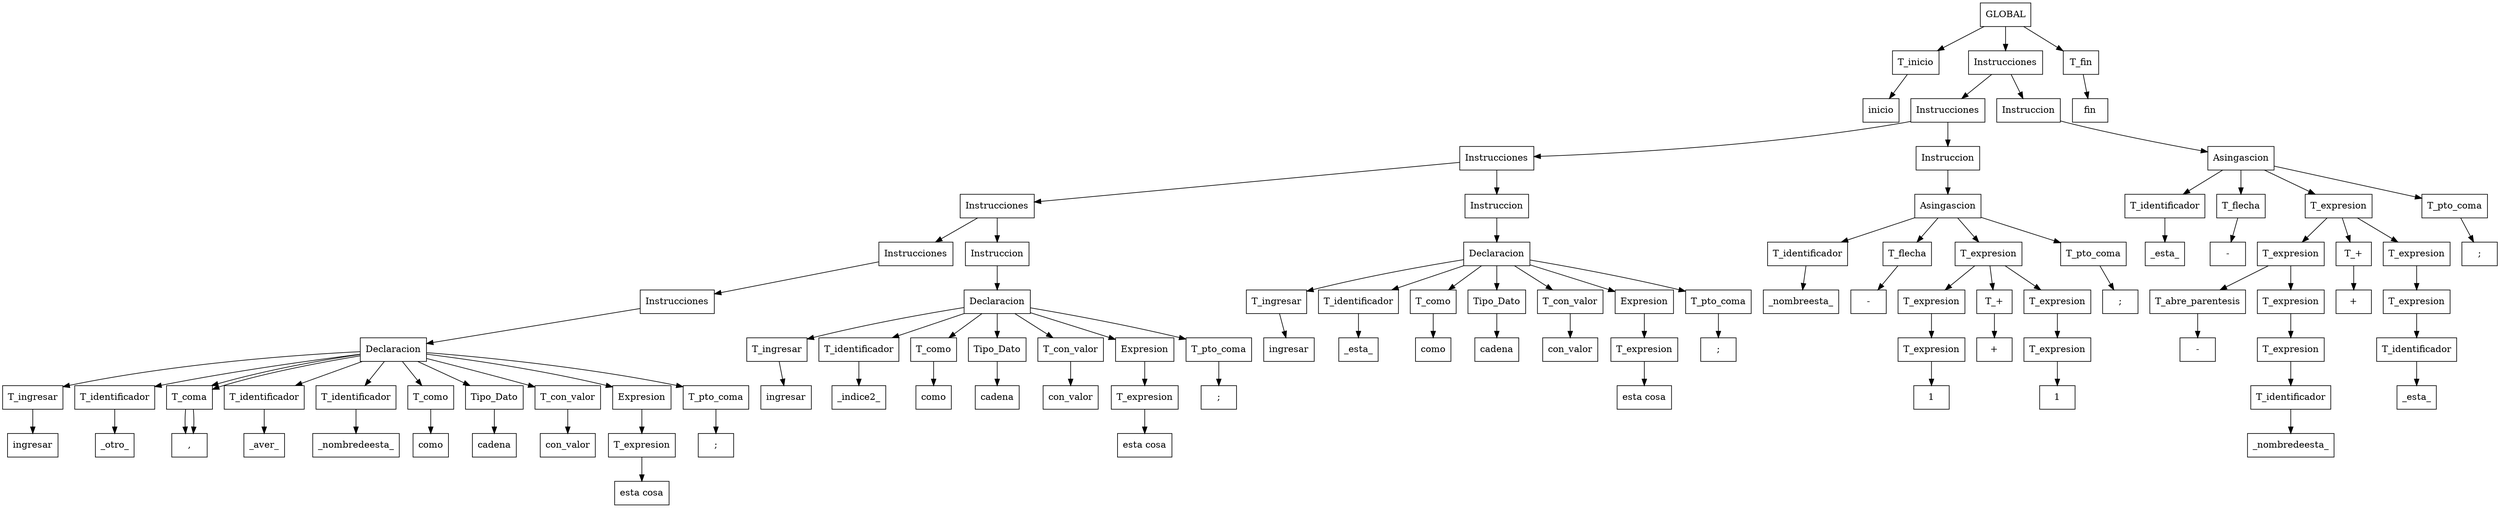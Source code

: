 digraph G{
node[shape="box" shape="record"]
nodo0[label ="GLOBAL"];
nodo1[label ="T_inicio"]; nodo0->nodo1;
nodo2[label ="inicio"]; nodo1->nodo2;
nodo3[label ="Instrucciones"]; nodo0->nodo3;
nodo4[label ="Instrucciones"]; nodo3->nodo4;
nodo5[label ="Instrucciones"]; nodo4->nodo5;
nodo6[label ="Instrucciones"]; nodo5->nodo6;
nodo7[label ="Instrucciones"]; nodo6->nodo7;
nodo8[label ="Instrucciones"]; nodo7->nodo8;
nodo9[label ="Declaracion"]; nodo8->nodo9;
nodo10[label ="T_ingresar"]; nodo9->nodo10;
nodo11[label ="ingresar"]; nodo10->nodo11;
nodo12[label ="T_identificador"]; nodo9->nodo12;
nodo13[label ="_otro_"]; nodo12->nodo13;
nodo18[label ="T_coma"]; nodo9->nodo18;
nodo19[label =","]; nodo18->nodo19;
nodo16[label ="T_identificador"]; nodo9->nodo16;
nodo17[label ="_aver_"]; nodo16->nodo17;
nodo18[label ="T_coma"]; nodo9->nodo18;
nodo19[label =","]; nodo18->nodo19;
nodo20[label ="T_identificador"]; nodo9->nodo20;
nodo21[label ="_nombredeesta_"]; nodo20->nodo21;
nodo22[label ="T_como"]; nodo9->nodo22;
nodo23[label ="como"]; nodo22->nodo23;
nodo24[label ="Tipo_Dato"]; nodo9->nodo24;
nodo25[label ="cadena"]; nodo24->nodo25;
nodo26[label ="T_con_valor"]; nodo9->nodo26;
nodo27[label ="con_valor"]; nodo26->nodo27;
nodo28[label ="Expresion"]; nodo9->nodo28;
nodo29[label ="T_expresion"]; nodo28->nodo29;
nodo30[label ="esta cosa"]; nodo29->nodo30;
nodo31[label ="T_pto_coma"]; nodo9->nodo31;
nodo32[label =";"]; nodo31->nodo32;
nodo33[label ="Instruccion"]; nodo6->nodo33;
nodo34[label ="Declaracion"]; nodo33->nodo34;
nodo35[label ="T_ingresar"]; nodo34->nodo35;
nodo36[label ="ingresar"]; nodo35->nodo36;
nodo37[label ="T_identificador"]; nodo34->nodo37;
nodo38[label ="_indice2_"]; nodo37->nodo38;
nodo39[label ="T_como"]; nodo34->nodo39;
nodo40[label ="como"]; nodo39->nodo40;
nodo41[label ="Tipo_Dato"]; nodo34->nodo41;
nodo42[label ="cadena"]; nodo41->nodo42;
nodo43[label ="T_con_valor"]; nodo34->nodo43;
nodo44[label ="con_valor"]; nodo43->nodo44;
nodo45[label ="Expresion"]; nodo34->nodo45;
nodo46[label ="T_expresion"]; nodo45->nodo46;
nodo47[label ="esta cosa"]; nodo46->nodo47;
nodo48[label ="T_pto_coma"]; nodo34->nodo48;
nodo49[label =";"]; nodo48->nodo49;
nodo50[label ="Instruccion"]; nodo5->nodo50;
nodo51[label ="Declaracion"]; nodo50->nodo51;
nodo52[label ="T_ingresar"]; nodo51->nodo52;
nodo53[label ="ingresar"]; nodo52->nodo53;
nodo54[label ="T_identificador"]; nodo51->nodo54;
nodo55[label ="_esta_"]; nodo54->nodo55;
nodo56[label ="T_como"]; nodo51->nodo56;
nodo57[label ="como"]; nodo56->nodo57;
nodo58[label ="Tipo_Dato"]; nodo51->nodo58;
nodo59[label ="cadena"]; nodo58->nodo59;
nodo60[label ="T_con_valor"]; nodo51->nodo60;
nodo61[label ="con_valor"]; nodo60->nodo61;
nodo62[label ="Expresion"]; nodo51->nodo62;
nodo63[label ="T_expresion"]; nodo62->nodo63;
nodo64[label ="esta cosa"]; nodo63->nodo64;
nodo65[label ="T_pto_coma"]; nodo51->nodo65;
nodo66[label =";"]; nodo65->nodo66;
nodo67[label ="Instruccion"]; nodo4->nodo67;
nodo68[label ="Asingascion"]; nodo67->nodo68;
nodo69[label ="T_identificador"]; nodo68->nodo69;
nodo70[label ="_nombreesta_"]; nodo69->nodo70;
nodo71[label ="T_flecha"]; nodo68->nodo71;
nodo72[label ="-"]; nodo71->nodo72;
nodo73[label ="T_expresion"]; nodo68->nodo73;
nodo74[label ="T_expresion"]; nodo73->nodo74;
nodo75[label ="T_expresion"]; nodo74->nodo75;
nodo76[label ="1"]; nodo75->nodo76;
nodo77[label ="T_+"]; nodo73->nodo77;
nodo78[label ="+"]; nodo77->nodo78;
nodo79[label ="T_expresion"]; nodo73->nodo79;
nodo80[label ="T_expresion"]; nodo79->nodo80;
nodo81[label ="1"]; nodo80->nodo81;
nodo82[label ="T_pto_coma"]; nodo68->nodo82;
nodo83[label =";"]; nodo82->nodo83;
nodo84[label ="Instruccion"]; nodo3->nodo84;
nodo85[label ="Asingascion"]; nodo84->nodo85;
nodo86[label ="T_identificador"]; nodo85->nodo86;
nodo87[label ="_esta_"]; nodo86->nodo87;
nodo88[label ="T_flecha"]; nodo85->nodo88;
nodo89[label ="-"]; nodo88->nodo89;
nodo90[label ="T_expresion"]; nodo85->nodo90;
nodo91[label ="T_expresion"]; nodo90->nodo91;
nodo92[label ="T_abre_parentesis"]; nodo91->nodo92;
nodo93[label ="-"]; nodo92->nodo93;
nodo94[label ="T_expresion"]; nodo91->nodo94;
nodo95[label ="T_expresion"]; nodo94->nodo95;
nodo96[label ="T_identificador"]; nodo95->nodo96;
nodo97[label ="_nombredeesta_"]; nodo96->nodo97;
nodo98[label ="T_+"]; nodo90->nodo98;
nodo99[label ="+"]; nodo98->nodo99;
nodo100[label ="T_expresion"]; nodo90->nodo100;
nodo101[label ="T_expresion"]; nodo100->nodo101;
nodo102[label ="T_identificador"]; nodo101->nodo102;
nodo103[label ="_esta_"]; nodo102->nodo103;
nodo104[label ="T_pto_coma"]; nodo85->nodo104;
nodo105[label =";"]; nodo104->nodo105;
nodo106[label ="T_fin"]; nodo0->nodo106;
nodo107[label ="fin"]; nodo106->nodo107;

}
